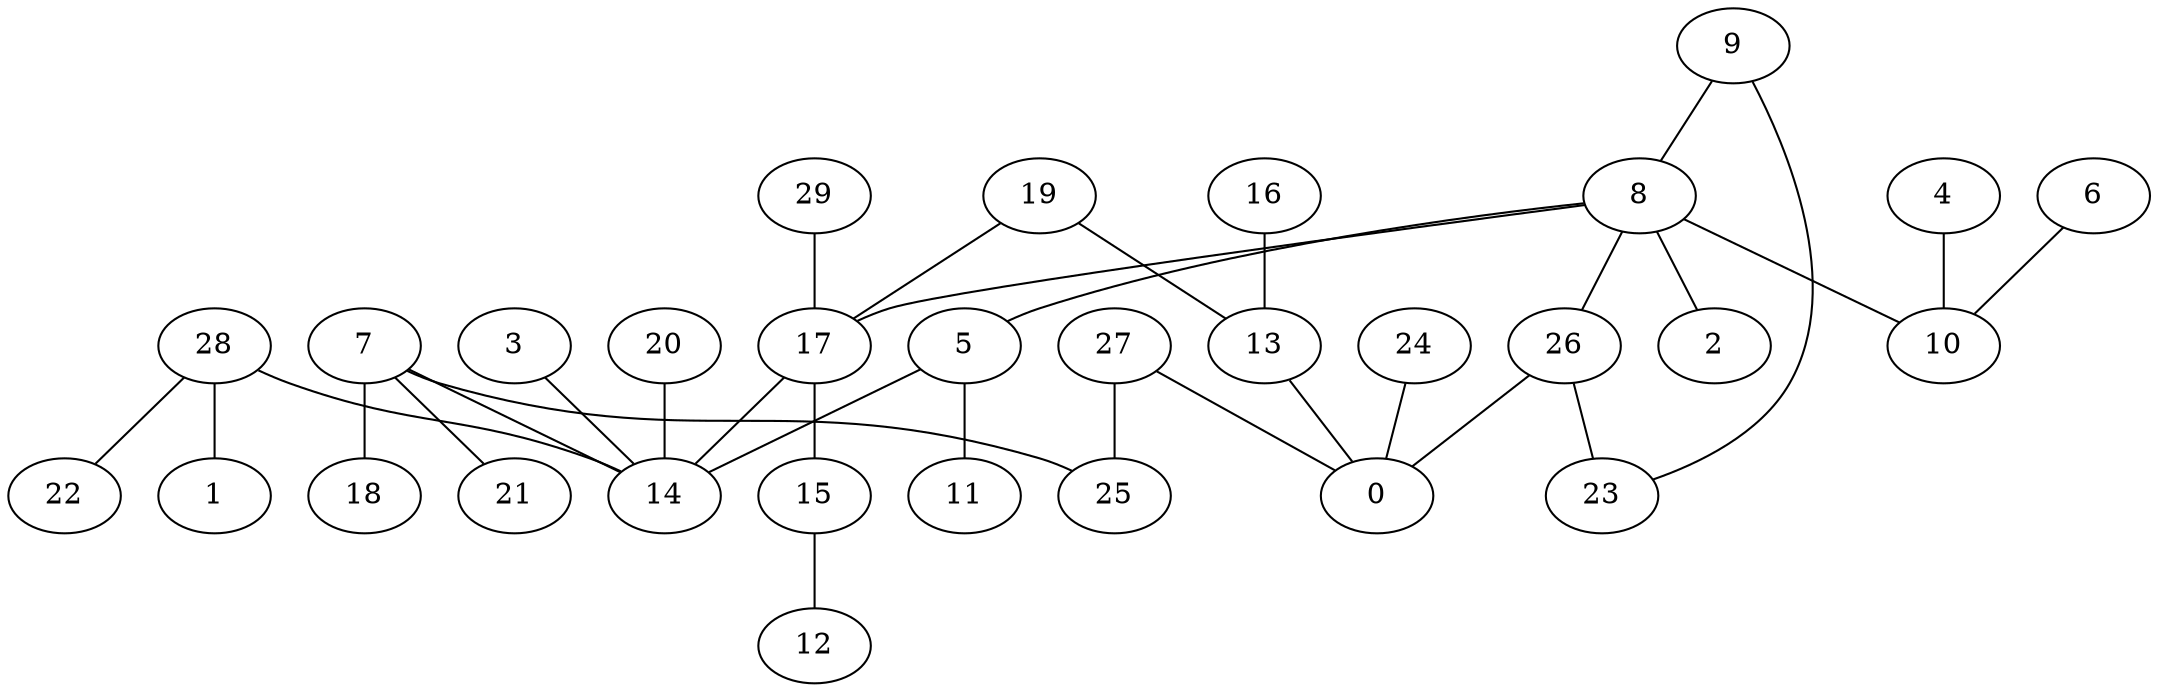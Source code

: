 digraph GG_graph {

subgraph G_graph {
edge [color = black]
"19" -> "17" [dir = none]
"28" -> "22" [dir = none]
"28" -> "1" [dir = none]
"28" -> "14" [dir = none]
"15" -> "12" [dir = none]
"29" -> "17" [dir = none]
"13" -> "0" [dir = none]
"17" -> "15" [dir = none]
"17" -> "14" [dir = none]
"9" -> "8" [dir = none]
"7" -> "18" [dir = none]
"7" -> "21" [dir = none]
"7" -> "14" [dir = none]
"27" -> "25" [dir = none]
"27" -> "0" [dir = none]
"26" -> "23" [dir = none]
"26" -> "0" [dir = none]
"8" -> "10" [dir = none]
"8" -> "2" [dir = none]
"8" -> "26" [dir = none]
"8" -> "17" [dir = none]
"20" -> "14" [dir = none]
"5" -> "11" [dir = none]
"5" -> "14" [dir = none]
"16" -> "13" [dir = none]
"6" -> "10" [dir = none]
"3" -> "14" [dir = none]
"24" -> "0" [dir = none]
"4" -> "10" [dir = none]
"8" -> "5" [dir = none]
"19" -> "13" [dir = none]
"9" -> "23" [dir = none]
"7" -> "25" [dir = none]
}

}
